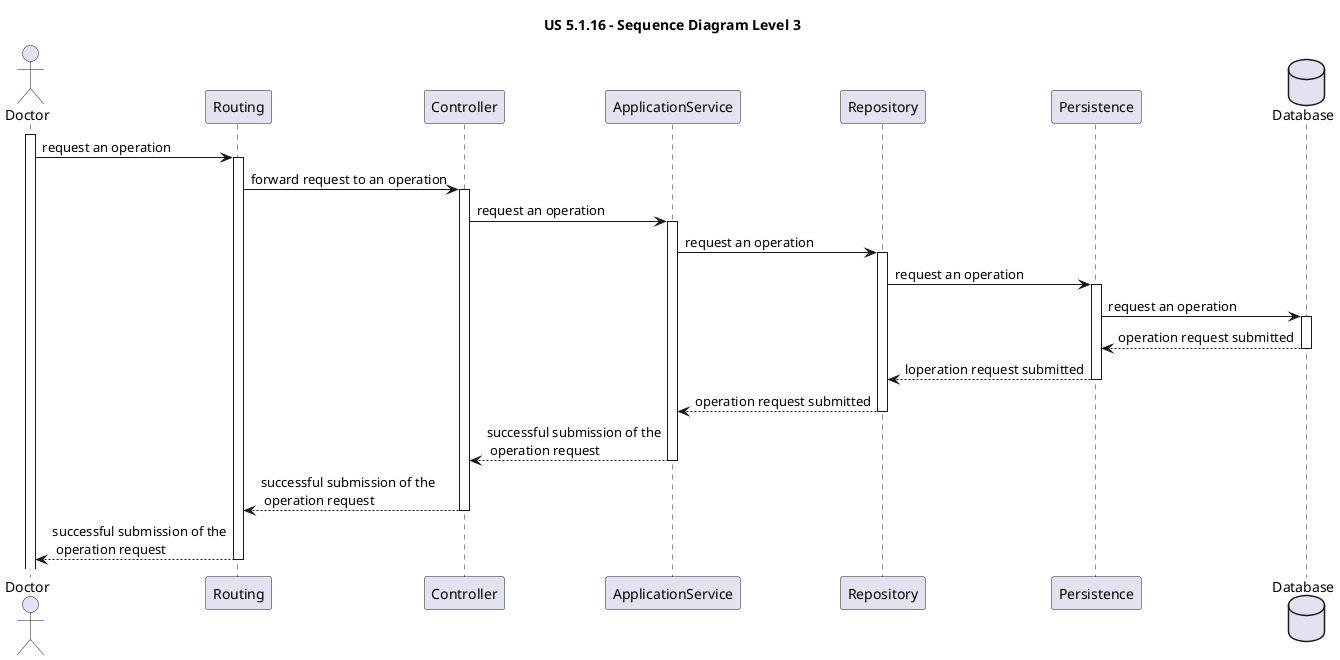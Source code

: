 ﻿@startuml
'https://plantuml.com/sequence-diagram

title US 5.1.16 - Sequence Diagram Level 3

actor Doctor
participant Routing
participant Controller
participant ApplicationService
participant Repository
participant Persistence
database Database

activate Doctor
Doctor -> Routing : request an operation
activate Routing

Routing -> Controller : forward request to an operation
activate Controller

Controller -> ApplicationService : request an operation
activate ApplicationService

ApplicationService -> Repository : request an operation
activate Repository

Repository -> Persistence : request an operation
activate Persistence

Persistence -> Database : request an operation
activate Database

Database --> Persistence :operation request submitted
deactivate Database

Persistence --> Repository : loperation request submitted
deactivate Persistence

Repository --> ApplicationService : operation request submitted
deactivate Repository

ApplicationService --> Controller : successful submission of the\n operation request
deactivate ApplicationService

Controller --> Routing : successful submission of the\n operation request
deactivate Controller

Routing --> Doctor : successful submission of the\n operation request
deactivate Routing
@enduml